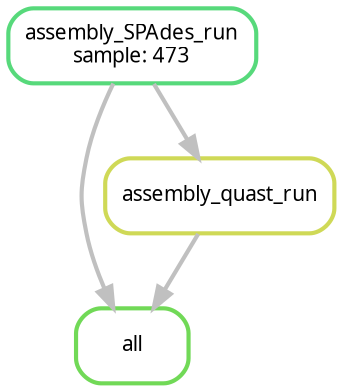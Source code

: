 digraph snakemake_dag {
    graph[bgcolor=white, margin=0];
    node[shape=box, style=rounded, fontname=sans,                 fontsize=10, penwidth=2];
    edge[penwidth=2, color=grey];
	0[label = "all", color = "0.30 0.6 0.85", style="rounded"];
	1[label = "assembly_SPAdes_run\nsample: 473", color = "0.38 0.6 0.85", style="rounded"];
	2[label = "assembly_quast_run", color = "0.18 0.6 0.85", style="rounded"];
	1 -> 0
	2 -> 0
	1 -> 2
}            
